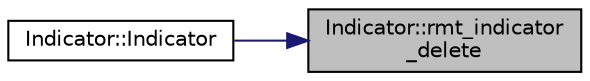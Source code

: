 digraph "Indicator::rmt_indicator_delete"
{
 // LATEX_PDF_SIZE
  edge [fontname="Helvetica",fontsize="10",labelfontname="Helvetica",labelfontsize="10"];
  node [fontname="Helvetica",fontsize="10",shape=record];
  rankdir="RL";
  Node1 [label="Indicator::rmt_indicator\l_delete",height=0.2,width=0.4,color="black", fillcolor="grey75", style="filled", fontcolor="black",tooltip=" "];
  Node1 -> Node2 [dir="back",color="midnightblue",fontsize="10",style="solid",fontname="Helvetica"];
  Node2 [label="Indicator::Indicator",height=0.2,width=0.4,color="black", fillcolor="white", style="filled",URL="$classIndicator.html#ae014e2b3c123e37ffb5d2dc80a5fe85e",tooltip=" "];
}
